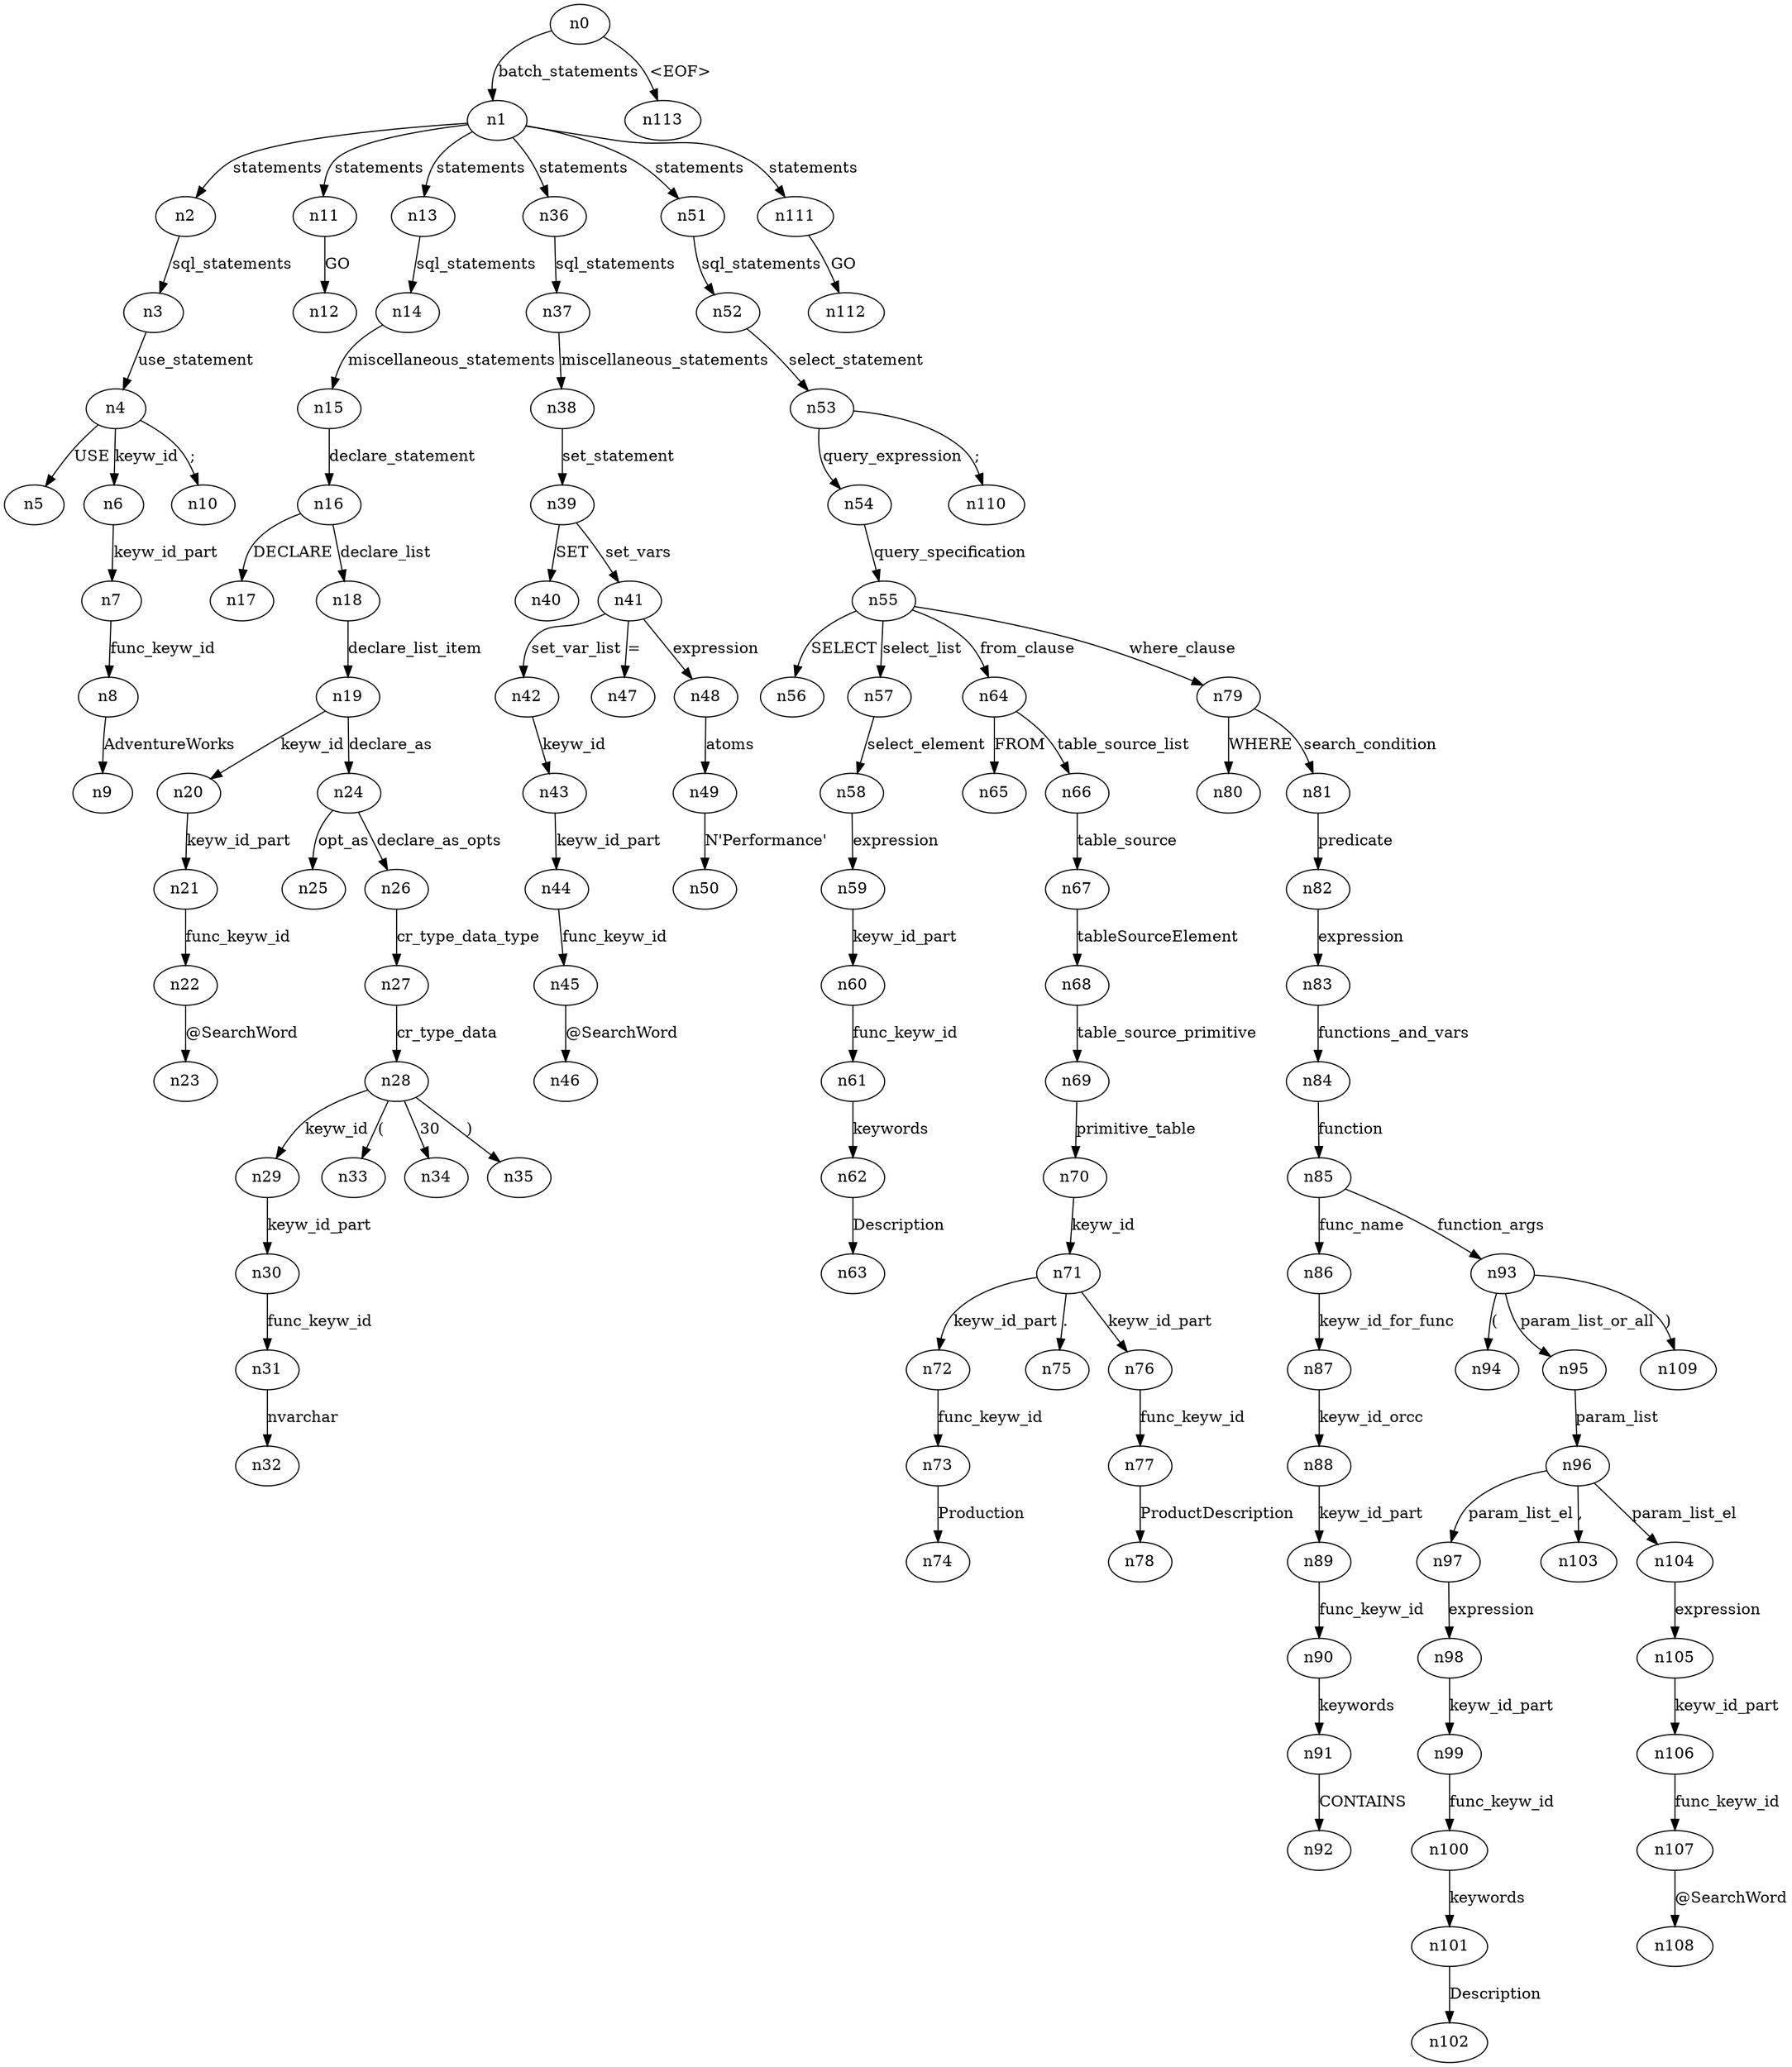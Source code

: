 digraph ParseTree {
  n0 -> n1 [label="batch_statements"];
  n1 -> n2 [label="statements"];
  n2 -> n3 [label="sql_statements"];
  n3 -> n4 [label="use_statement"];
  n4 -> n5 [label="USE"];
  n4 -> n6 [label="keyw_id"];
  n6 -> n7 [label="keyw_id_part"];
  n7 -> n8 [label="func_keyw_id"];
  n8 -> n9 [label="AdventureWorks"];
  n4 -> n10 [label=";"];
  n1 -> n11 [label="statements"];
  n11 -> n12 [label="GO"];
  n1 -> n13 [label="statements"];
  n13 -> n14 [label="sql_statements"];
  n14 -> n15 [label="miscellaneous_statements"];
  n15 -> n16 [label="declare_statement"];
  n16 -> n17 [label="DECLARE"];
  n16 -> n18 [label="declare_list"];
  n18 -> n19 [label="declare_list_item"];
  n19 -> n20 [label="keyw_id"];
  n20 -> n21 [label="keyw_id_part"];
  n21 -> n22 [label="func_keyw_id"];
  n22 -> n23 [label="@SearchWord"];
  n19 -> n24 [label="declare_as"];
  n24 -> n25 [label="opt_as"];
  n24 -> n26 [label="declare_as_opts"];
  n26 -> n27 [label="cr_type_data_type"];
  n27 -> n28 [label="cr_type_data"];
  n28 -> n29 [label="keyw_id"];
  n29 -> n30 [label="keyw_id_part"];
  n30 -> n31 [label="func_keyw_id"];
  n31 -> n32 [label="nvarchar"];
  n28 -> n33 [label="("];
  n28 -> n34 [label="30"];
  n28 -> n35 [label=")"];
  n1 -> n36 [label="statements"];
  n36 -> n37 [label="sql_statements"];
  n37 -> n38 [label="miscellaneous_statements"];
  n38 -> n39 [label="set_statement"];
  n39 -> n40 [label="SET"];
  n39 -> n41 [label="set_vars"];
  n41 -> n42 [label="set_var_list"];
  n42 -> n43 [label="keyw_id"];
  n43 -> n44 [label="keyw_id_part"];
  n44 -> n45 [label="func_keyw_id"];
  n45 -> n46 [label="@SearchWord"];
  n41 -> n47 [label="="];
  n41 -> n48 [label="expression"];
  n48 -> n49 [label="atoms"];
  n49 -> n50 [label="N'Performance'"];
  n1 -> n51 [label="statements"];
  n51 -> n52 [label="sql_statements"];
  n52 -> n53 [label="select_statement"];
  n53 -> n54 [label="query_expression"];
  n54 -> n55 [label="query_specification"];
  n55 -> n56 [label="SELECT"];
  n55 -> n57 [label="select_list"];
  n57 -> n58 [label="select_element"];
  n58 -> n59 [label="expression"];
  n59 -> n60 [label="keyw_id_part"];
  n60 -> n61 [label="func_keyw_id"];
  n61 -> n62 [label="keywords"];
  n62 -> n63 [label="Description"];
  n55 -> n64 [label="from_clause"];
  n64 -> n65 [label="FROM"];
  n64 -> n66 [label="table_source_list"];
  n66 -> n67 [label="table_source"];
  n67 -> n68 [label="tableSourceElement"];
  n68 -> n69 [label="table_source_primitive"];
  n69 -> n70 [label="primitive_table"];
  n70 -> n71 [label="keyw_id"];
  n71 -> n72 [label="keyw_id_part"];
  n72 -> n73 [label="func_keyw_id"];
  n73 -> n74 [label="Production"];
  n71 -> n75 [label="."];
  n71 -> n76 [label="keyw_id_part"];
  n76 -> n77 [label="func_keyw_id"];
  n77 -> n78 [label="ProductDescription"];
  n55 -> n79 [label="where_clause"];
  n79 -> n80 [label="WHERE"];
  n79 -> n81 [label="search_condition"];
  n81 -> n82 [label="predicate"];
  n82 -> n83 [label="expression"];
  n83 -> n84 [label="functions_and_vars"];
  n84 -> n85 [label="function"];
  n85 -> n86 [label="func_name"];
  n86 -> n87 [label="keyw_id_for_func"];
  n87 -> n88 [label="keyw_id_orcc"];
  n88 -> n89 [label="keyw_id_part"];
  n89 -> n90 [label="func_keyw_id"];
  n90 -> n91 [label="keywords"];
  n91 -> n92 [label="CONTAINS"];
  n85 -> n93 [label="function_args"];
  n93 -> n94 [label="("];
  n93 -> n95 [label="param_list_or_all"];
  n95 -> n96 [label="param_list"];
  n96 -> n97 [label="param_list_el"];
  n97 -> n98 [label="expression"];
  n98 -> n99 [label="keyw_id_part"];
  n99 -> n100 [label="func_keyw_id"];
  n100 -> n101 [label="keywords"];
  n101 -> n102 [label="Description"];
  n96 -> n103 [label=","];
  n96 -> n104 [label="param_list_el"];
  n104 -> n105 [label="expression"];
  n105 -> n106 [label="keyw_id_part"];
  n106 -> n107 [label="func_keyw_id"];
  n107 -> n108 [label="@SearchWord"];
  n93 -> n109 [label=")"];
  n53 -> n110 [label=";"];
  n1 -> n111 [label="statements"];
  n111 -> n112 [label="GO"];
  n0 -> n113 [label="<EOF>"];
}
